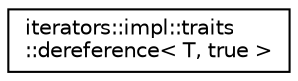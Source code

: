 digraph "Graphical Class Hierarchy"
{
 // INTERACTIVE_SVG=YES
 // LATEX_PDF_SIZE
  edge [fontname="Helvetica",fontsize="10",labelfontname="Helvetica",labelfontsize="10"];
  node [fontname="Helvetica",fontsize="10",shape=record];
  rankdir="LR";
  Node0 [label="iterators::impl::traits\l::dereference\< T, true \>",height=0.2,width=0.4,color="black", fillcolor="white", style="filled",URL="$structiterators_1_1impl_1_1traits_1_1dereference_3_01T_00_01true_01_4.html",tooltip=" "];
}
